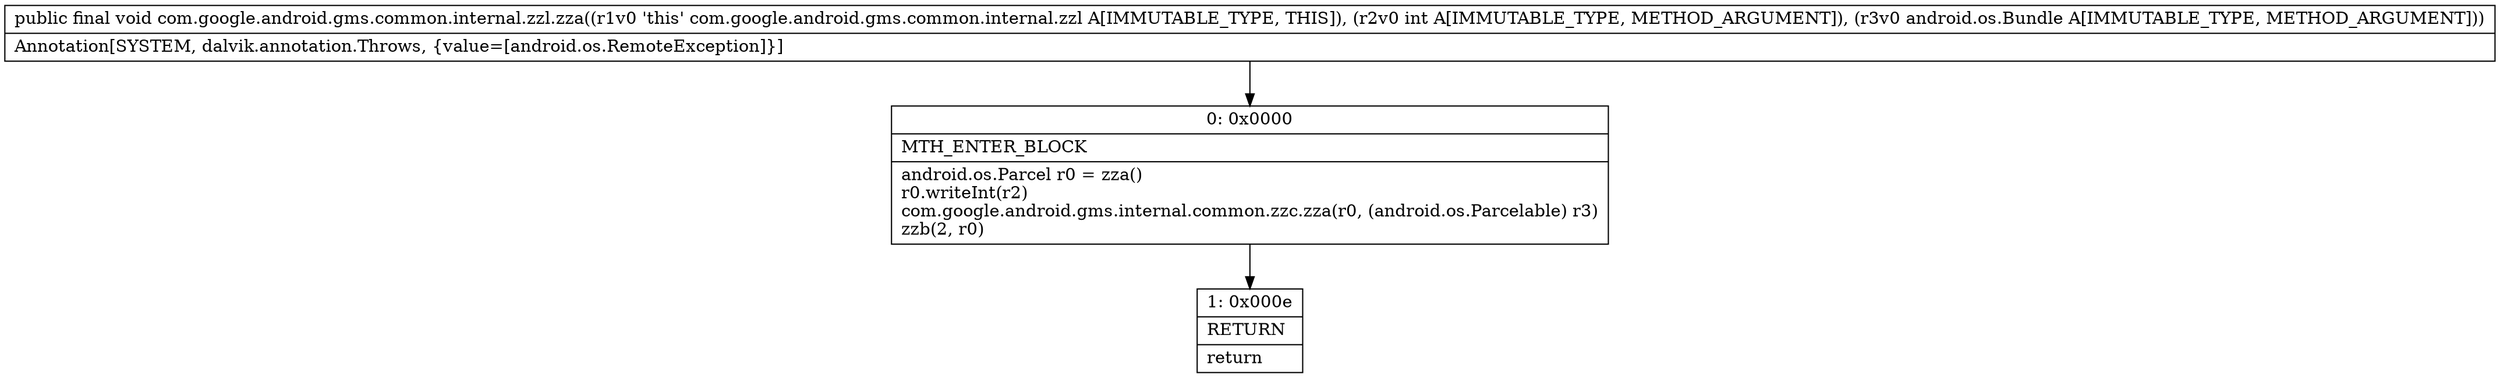 digraph "CFG forcom.google.android.gms.common.internal.zzl.zza(ILandroid\/os\/Bundle;)V" {
Node_0 [shape=record,label="{0\:\ 0x0000|MTH_ENTER_BLOCK\l|android.os.Parcel r0 = zza()\lr0.writeInt(r2)\lcom.google.android.gms.internal.common.zzc.zza(r0, (android.os.Parcelable) r3)\lzzb(2, r0)\l}"];
Node_1 [shape=record,label="{1\:\ 0x000e|RETURN\l|return\l}"];
MethodNode[shape=record,label="{public final void com.google.android.gms.common.internal.zzl.zza((r1v0 'this' com.google.android.gms.common.internal.zzl A[IMMUTABLE_TYPE, THIS]), (r2v0 int A[IMMUTABLE_TYPE, METHOD_ARGUMENT]), (r3v0 android.os.Bundle A[IMMUTABLE_TYPE, METHOD_ARGUMENT]))  | Annotation[SYSTEM, dalvik.annotation.Throws, \{value=[android.os.RemoteException]\}]\l}"];
MethodNode -> Node_0;
Node_0 -> Node_1;
}

